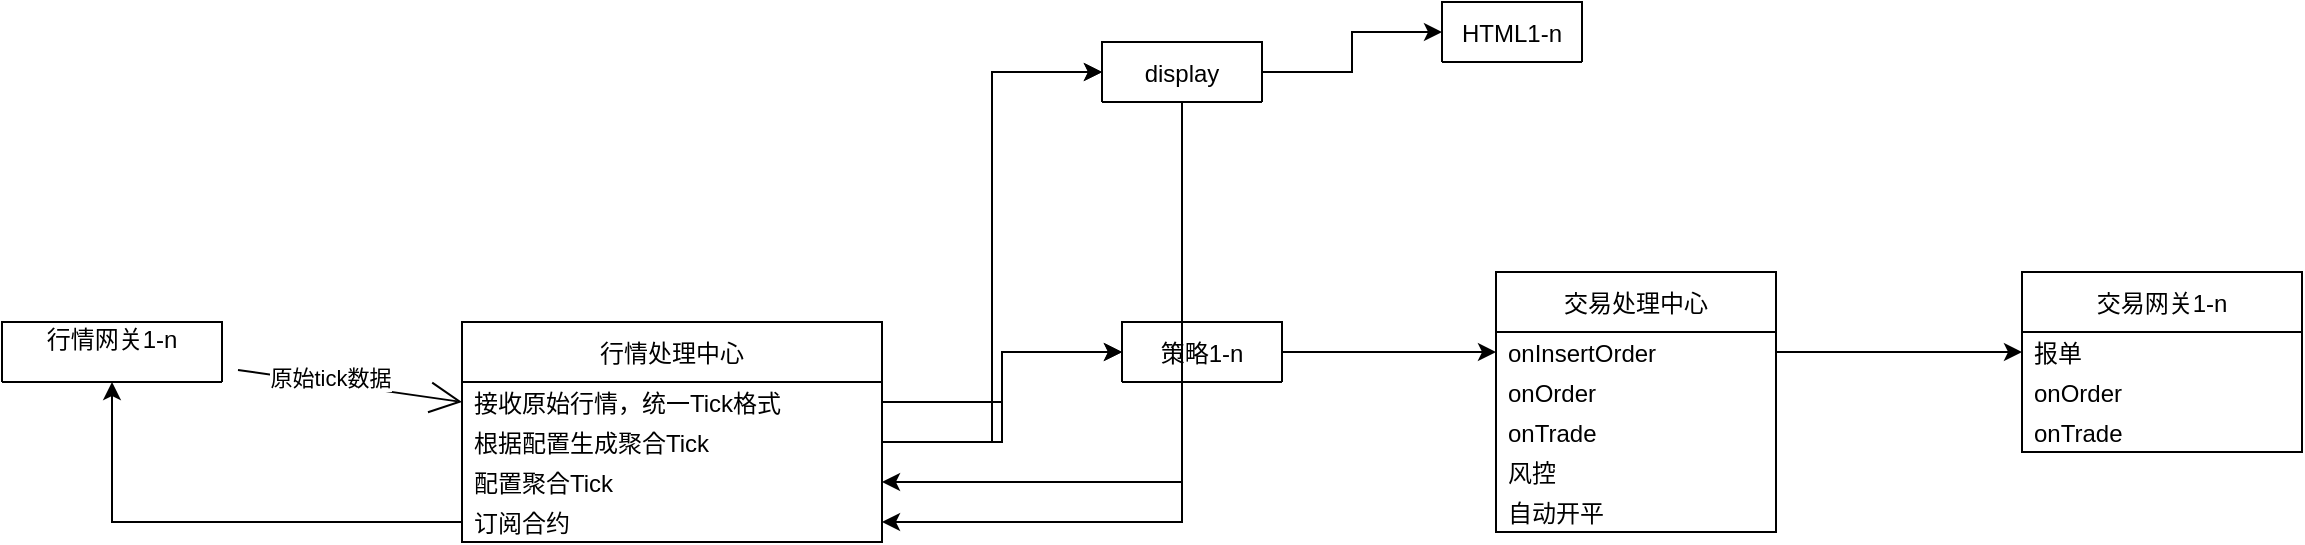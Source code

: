 <mxfile version="20.0.4" type="github">
  <diagram id="C5RBs43oDa-KdzZeNtuy" name="Page-1">
    <mxGraphModel dx="525" dy="255" grid="1" gridSize="10" guides="1" tooltips="1" connect="1" arrows="1" fold="1" page="1" pageScale="1" pageWidth="827" pageHeight="1169" math="0" shadow="0">
      <root>
        <mxCell id="WIyWlLk6GJQsqaUBKTNV-0" />
        <mxCell id="WIyWlLk6GJQsqaUBKTNV-1" parent="WIyWlLk6GJQsqaUBKTNV-0" />
        <mxCell id="gMpJyhBi3CQo7QQIgfAx-2" value="" style="edgeStyle=none;curved=1;rounded=0;orthogonalLoop=1;jettySize=auto;html=1;endArrow=open;startSize=14;endSize=14;sourcePerimeterSpacing=8;targetPerimeterSpacing=8;entryX=0;entryY=0.5;entryDx=0;entryDy=0;" parent="WIyWlLk6GJQsqaUBKTNV-1" source="A8Ga46cT87o5-AlIvQzW-38" target="gMpJyhBi3CQo7QQIgfAx-13" edge="1">
          <mxGeometry relative="1" as="geometry">
            <mxPoint x="312" y="238.898" as="targetPoint" />
            <mxPoint x="118" y="217.837" as="sourcePoint" />
          </mxGeometry>
        </mxCell>
        <mxCell id="gMpJyhBi3CQo7QQIgfAx-4" value="原始tick数据" style="edgeLabel;html=1;align=center;verticalAlign=middle;resizable=0;points=[];" parent="gMpJyhBi3CQo7QQIgfAx-2" vertex="1" connectable="0">
          <mxGeometry x="-0.176" y="3" relative="1" as="geometry">
            <mxPoint x="-1" as="offset" />
          </mxGeometry>
        </mxCell>
        <mxCell id="gMpJyhBi3CQo7QQIgfAx-12" value="行情处理中心" style="swimlane;fontStyle=0;childLayout=stackLayout;horizontal=1;startSize=30;horizontalStack=0;resizeParent=1;resizeParentMax=0;resizeLast=0;collapsible=1;marginBottom=0;hachureGap=4;" parent="WIyWlLk6GJQsqaUBKTNV-1" vertex="1">
          <mxGeometry x="310" y="170" width="210" height="110" as="geometry">
            <mxRectangle x="310" y="170" width="110" height="30" as="alternateBounds" />
          </mxGeometry>
        </mxCell>
        <mxCell id="gMpJyhBi3CQo7QQIgfAx-13" value="接收原始行情，统一Tick格式" style="text;strokeColor=none;fillColor=none;align=left;verticalAlign=middle;spacingLeft=4;spacingRight=4;overflow=hidden;points=[[0,0.5],[1,0.5]];portConstraint=eastwest;rotatable=0;hachureGap=4;" parent="gMpJyhBi3CQo7QQIgfAx-12" vertex="1">
          <mxGeometry y="30" width="210" height="20" as="geometry" />
        </mxCell>
        <mxCell id="gMpJyhBi3CQo7QQIgfAx-19" value="根据配置生成聚合Tick" style="text;strokeColor=none;fillColor=none;align=left;verticalAlign=middle;spacingLeft=4;spacingRight=4;overflow=hidden;points=[[0,0.5],[1,0.5]];portConstraint=eastwest;rotatable=0;hachureGap=4;" parent="gMpJyhBi3CQo7QQIgfAx-12" vertex="1">
          <mxGeometry y="50" width="210" height="20" as="geometry" />
        </mxCell>
        <mxCell id="gMpJyhBi3CQo7QQIgfAx-18" value="配置聚合Tick" style="text;strokeColor=none;fillColor=none;align=left;verticalAlign=middle;spacingLeft=4;spacingRight=4;overflow=hidden;points=[[0,0.5],[1,0.5]];portConstraint=eastwest;rotatable=0;hachureGap=4;" parent="gMpJyhBi3CQo7QQIgfAx-12" vertex="1">
          <mxGeometry y="70" width="210" height="20" as="geometry" />
        </mxCell>
        <mxCell id="gMpJyhBi3CQo7QQIgfAx-15" value="订阅合约" style="text;strokeColor=none;fillColor=none;align=left;verticalAlign=middle;spacingLeft=4;spacingRight=4;overflow=hidden;points=[[0,0.5],[1,0.5]];portConstraint=eastwest;rotatable=0;hachureGap=4;" parent="gMpJyhBi3CQo7QQIgfAx-12" vertex="1">
          <mxGeometry y="90" width="210" height="20" as="geometry" />
        </mxCell>
        <mxCell id="A8Ga46cT87o5-AlIvQzW-4" value="display" style="swimlane;fontStyle=0;childLayout=stackLayout;horizontal=1;startSize=30;horizontalStack=0;resizeParent=1;resizeParentMax=0;resizeLast=0;collapsible=1;marginBottom=0;" parent="WIyWlLk6GJQsqaUBKTNV-1" vertex="1" collapsed="1">
          <mxGeometry x="630" y="30" width="80" height="30" as="geometry">
            <mxRectangle x="630" y="30" width="140" height="90" as="alternateBounds" />
          </mxGeometry>
        </mxCell>
        <mxCell id="A8Ga46cT87o5-AlIvQzW-5" value="socket服务端" style="text;strokeColor=none;fillColor=none;align=left;verticalAlign=middle;spacingLeft=4;spacingRight=4;overflow=hidden;points=[[0,0.5],[1,0.5]];portConstraint=eastwest;rotatable=0;" parent="A8Ga46cT87o5-AlIvQzW-4" vertex="1">
          <mxGeometry y="30" width="140" height="20" as="geometry" />
        </mxCell>
        <mxCell id="A8Ga46cT87o5-AlIvQzW-6" value="MQ" style="text;strokeColor=none;fillColor=none;align=left;verticalAlign=middle;spacingLeft=4;spacingRight=4;overflow=hidden;points=[[0,0.5],[1,0.5]];portConstraint=eastwest;rotatable=0;" parent="A8Ga46cT87o5-AlIvQzW-4" vertex="1">
          <mxGeometry y="50" width="140" height="20" as="geometry" />
        </mxCell>
        <mxCell id="A8Ga46cT87o5-AlIvQzW-7" value="...." style="text;strokeColor=none;fillColor=none;align=left;verticalAlign=middle;spacingLeft=4;spacingRight=4;overflow=hidden;points=[[0,0.5],[1,0.5]];portConstraint=eastwest;rotatable=0;" parent="A8Ga46cT87o5-AlIvQzW-4" vertex="1">
          <mxGeometry y="70" width="140" height="20" as="geometry" />
        </mxCell>
        <mxCell id="A8Ga46cT87o5-AlIvQzW-8" style="edgeStyle=orthogonalEdgeStyle;rounded=0;orthogonalLoop=1;jettySize=auto;html=1;entryX=0;entryY=0.5;entryDx=0;entryDy=0;" parent="WIyWlLk6GJQsqaUBKTNV-1" source="gMpJyhBi3CQo7QQIgfAx-13" target="A8Ga46cT87o5-AlIvQzW-5" edge="1">
          <mxGeometry relative="1" as="geometry" />
        </mxCell>
        <mxCell id="A8Ga46cT87o5-AlIvQzW-9" style="edgeStyle=orthogonalEdgeStyle;rounded=0;orthogonalLoop=1;jettySize=auto;html=1;entryX=0;entryY=0.5;entryDx=0;entryDy=0;" parent="WIyWlLk6GJQsqaUBKTNV-1" source="gMpJyhBi3CQo7QQIgfAx-19" target="A8Ga46cT87o5-AlIvQzW-5" edge="1">
          <mxGeometry relative="1" as="geometry" />
        </mxCell>
        <mxCell id="A8Ga46cT87o5-AlIvQzW-14" style="edgeStyle=orthogonalEdgeStyle;rounded=0;orthogonalLoop=1;jettySize=auto;html=1;" parent="WIyWlLk6GJQsqaUBKTNV-1" source="A8Ga46cT87o5-AlIvQzW-5" target="gMpJyhBi3CQo7QQIgfAx-15" edge="1">
          <mxGeometry relative="1" as="geometry" />
        </mxCell>
        <mxCell id="A8Ga46cT87o5-AlIvQzW-32" style="edgeStyle=orthogonalEdgeStyle;rounded=0;orthogonalLoop=1;jettySize=auto;html=1;entryX=0;entryY=0.5;entryDx=0;entryDy=0;" parent="WIyWlLk6GJQsqaUBKTNV-1" source="A8Ga46cT87o5-AlIvQzW-17" target="A8Ga46cT87o5-AlIvQzW-29" edge="1">
          <mxGeometry relative="1" as="geometry" />
        </mxCell>
        <mxCell id="A8Ga46cT87o5-AlIvQzW-17" value="策略1-n" style="swimlane;fontStyle=0;childLayout=stackLayout;horizontal=1;startSize=30;horizontalStack=0;resizeParent=1;resizeParentMax=0;resizeLast=0;collapsible=1;marginBottom=0;" parent="WIyWlLk6GJQsqaUBKTNV-1" vertex="1" collapsed="1">
          <mxGeometry x="640" y="170" width="80" height="30" as="geometry">
            <mxRectangle x="640" y="170" width="140" height="120" as="alternateBounds" />
          </mxGeometry>
        </mxCell>
        <mxCell id="A8Ga46cT87o5-AlIvQzW-18" value="onTick" style="text;strokeColor=none;fillColor=none;align=left;verticalAlign=middle;spacingLeft=4;spacingRight=4;overflow=hidden;points=[[0,0.5],[1,0.5]];portConstraint=eastwest;rotatable=0;" parent="A8Ga46cT87o5-AlIvQzW-17" vertex="1">
          <mxGeometry y="30" width="140" height="30" as="geometry" />
        </mxCell>
        <mxCell id="A8Ga46cT87o5-AlIvQzW-19" value="onOrder" style="text;strokeColor=none;fillColor=none;align=left;verticalAlign=middle;spacingLeft=4;spacingRight=4;overflow=hidden;points=[[0,0.5],[1,0.5]];portConstraint=eastwest;rotatable=0;" parent="A8Ga46cT87o5-AlIvQzW-17" vertex="1">
          <mxGeometry y="60" width="140" height="30" as="geometry" />
        </mxCell>
        <mxCell id="A8Ga46cT87o5-AlIvQzW-20" value="onTrade" style="text;strokeColor=none;fillColor=none;align=left;verticalAlign=middle;spacingLeft=4;spacingRight=4;overflow=hidden;points=[[0,0.5],[1,0.5]];portConstraint=eastwest;rotatable=0;" parent="A8Ga46cT87o5-AlIvQzW-17" vertex="1">
          <mxGeometry y="90" width="140" height="30" as="geometry" />
        </mxCell>
        <mxCell id="A8Ga46cT87o5-AlIvQzW-25" style="edgeStyle=orthogonalEdgeStyle;rounded=0;orthogonalLoop=1;jettySize=auto;html=1;entryX=0;entryY=0.5;entryDx=0;entryDy=0;" parent="WIyWlLk6GJQsqaUBKTNV-1" source="gMpJyhBi3CQo7QQIgfAx-13" target="A8Ga46cT87o5-AlIvQzW-18" edge="1">
          <mxGeometry relative="1" as="geometry" />
        </mxCell>
        <mxCell id="A8Ga46cT87o5-AlIvQzW-26" style="edgeStyle=orthogonalEdgeStyle;rounded=0;orthogonalLoop=1;jettySize=auto;html=1;entryX=0;entryY=0.5;entryDx=0;entryDy=0;" parent="WIyWlLk6GJQsqaUBKTNV-1" source="gMpJyhBi3CQo7QQIgfAx-19" target="A8Ga46cT87o5-AlIvQzW-18" edge="1">
          <mxGeometry relative="1" as="geometry" />
        </mxCell>
        <mxCell id="A8Ga46cT87o5-AlIvQzW-28" value="交易处理中心" style="swimlane;fontStyle=0;childLayout=stackLayout;horizontal=1;startSize=30;horizontalStack=0;resizeParent=1;resizeParentMax=0;resizeLast=0;collapsible=1;marginBottom=0;" parent="WIyWlLk6GJQsqaUBKTNV-1" vertex="1">
          <mxGeometry x="827" y="145" width="140" height="130" as="geometry" />
        </mxCell>
        <mxCell id="A8Ga46cT87o5-AlIvQzW-29" value="onInsertOrder" style="text;strokeColor=none;fillColor=none;align=left;verticalAlign=middle;spacingLeft=4;spacingRight=4;overflow=hidden;points=[[0,0.5],[1,0.5]];portConstraint=eastwest;rotatable=0;" parent="A8Ga46cT87o5-AlIvQzW-28" vertex="1">
          <mxGeometry y="30" width="140" height="20" as="geometry" />
        </mxCell>
        <mxCell id="A8Ga46cT87o5-AlIvQzW-30" value="onOrder" style="text;strokeColor=none;fillColor=none;align=left;verticalAlign=middle;spacingLeft=4;spacingRight=4;overflow=hidden;points=[[0,0.5],[1,0.5]];portConstraint=eastwest;rotatable=0;" parent="A8Ga46cT87o5-AlIvQzW-28" vertex="1">
          <mxGeometry y="50" width="140" height="20" as="geometry" />
        </mxCell>
        <mxCell id="shG9WmkTXEVhyBwlQCC--0" value="onTrade" style="text;strokeColor=none;fillColor=none;align=left;verticalAlign=middle;spacingLeft=4;spacingRight=4;overflow=hidden;points=[[0,0.5],[1,0.5]];portConstraint=eastwest;rotatable=0;" vertex="1" parent="A8Ga46cT87o5-AlIvQzW-28">
          <mxGeometry y="70" width="140" height="20" as="geometry" />
        </mxCell>
        <mxCell id="shG9WmkTXEVhyBwlQCC--1" value="风控" style="text;strokeColor=none;fillColor=none;align=left;verticalAlign=middle;spacingLeft=4;spacingRight=4;overflow=hidden;points=[[0,0.5],[1,0.5]];portConstraint=eastwest;rotatable=0;" vertex="1" parent="A8Ga46cT87o5-AlIvQzW-28">
          <mxGeometry y="90" width="140" height="20" as="geometry" />
        </mxCell>
        <mxCell id="A8Ga46cT87o5-AlIvQzW-31" value="自动开平" style="text;strokeColor=none;fillColor=none;align=left;verticalAlign=middle;spacingLeft=4;spacingRight=4;overflow=hidden;points=[[0,0.5],[1,0.5]];portConstraint=eastwest;rotatable=0;" parent="A8Ga46cT87o5-AlIvQzW-28" vertex="1">
          <mxGeometry y="110" width="140" height="20" as="geometry" />
        </mxCell>
        <mxCell id="A8Ga46cT87o5-AlIvQzW-33" value="交易网关1-n" style="swimlane;fontStyle=0;childLayout=stackLayout;horizontal=1;startSize=30;horizontalStack=0;resizeParent=1;resizeParentMax=0;resizeLast=0;collapsible=1;marginBottom=0;" parent="WIyWlLk6GJQsqaUBKTNV-1" vertex="1">
          <mxGeometry x="1090" y="145" width="140" height="90" as="geometry" />
        </mxCell>
        <mxCell id="A8Ga46cT87o5-AlIvQzW-34" value="报单" style="text;strokeColor=none;fillColor=none;align=left;verticalAlign=middle;spacingLeft=4;spacingRight=4;overflow=hidden;points=[[0,0.5],[1,0.5]];portConstraint=eastwest;rotatable=0;" parent="A8Ga46cT87o5-AlIvQzW-33" vertex="1">
          <mxGeometry y="30" width="140" height="20" as="geometry" />
        </mxCell>
        <mxCell id="A8Ga46cT87o5-AlIvQzW-35" value="onOrder" style="text;strokeColor=none;fillColor=none;align=left;verticalAlign=middle;spacingLeft=4;spacingRight=4;overflow=hidden;points=[[0,0.5],[1,0.5]];portConstraint=eastwest;rotatable=0;" parent="A8Ga46cT87o5-AlIvQzW-33" vertex="1">
          <mxGeometry y="50" width="140" height="20" as="geometry" />
        </mxCell>
        <mxCell id="A8Ga46cT87o5-AlIvQzW-36" value="onTrade" style="text;strokeColor=none;fillColor=none;align=left;verticalAlign=middle;spacingLeft=4;spacingRight=4;overflow=hidden;points=[[0,0.5],[1,0.5]];portConstraint=eastwest;rotatable=0;" parent="A8Ga46cT87o5-AlIvQzW-33" vertex="1">
          <mxGeometry y="70" width="140" height="20" as="geometry" />
        </mxCell>
        <mxCell id="A8Ga46cT87o5-AlIvQzW-37" value="行情网关1-n&#xa;" style="swimlane;fontStyle=0;childLayout=stackLayout;horizontal=1;startSize=30;horizontalStack=0;resizeParent=1;resizeParentMax=0;resizeLast=0;collapsible=1;marginBottom=0;" parent="WIyWlLk6GJQsqaUBKTNV-1" vertex="1" collapsed="1">
          <mxGeometry x="80" y="170" width="110" height="30" as="geometry">
            <mxRectangle x="80" y="170" width="140" height="120" as="alternateBounds" />
          </mxGeometry>
        </mxCell>
        <mxCell id="A8Ga46cT87o5-AlIvQzW-38" value="深度行情回调" style="text;strokeColor=none;fillColor=none;align=left;verticalAlign=middle;spacingLeft=4;spacingRight=4;overflow=hidden;points=[[0,0.5],[1,0.5]];portConstraint=eastwest;rotatable=0;" parent="A8Ga46cT87o5-AlIvQzW-37" vertex="1">
          <mxGeometry y="30" width="140" height="30" as="geometry" />
        </mxCell>
        <mxCell id="A8Ga46cT87o5-AlIvQzW-39" value="订阅合约" style="text;strokeColor=none;fillColor=none;align=left;verticalAlign=middle;spacingLeft=4;spacingRight=4;overflow=hidden;points=[[0,0.5],[1,0.5]];portConstraint=eastwest;rotatable=0;" parent="A8Ga46cT87o5-AlIvQzW-37" vertex="1">
          <mxGeometry y="60" width="140" height="30" as="geometry" />
        </mxCell>
        <mxCell id="A8Ga46cT87o5-AlIvQzW-40" value="..." style="text;strokeColor=none;fillColor=none;align=left;verticalAlign=middle;spacingLeft=4;spacingRight=4;overflow=hidden;points=[[0,0.5],[1,0.5]];portConstraint=eastwest;rotatable=0;" parent="A8Ga46cT87o5-AlIvQzW-37" vertex="1">
          <mxGeometry y="90" width="140" height="30" as="geometry" />
        </mxCell>
        <mxCell id="A8Ga46cT87o5-AlIvQzW-41" style="edgeStyle=orthogonalEdgeStyle;rounded=0;orthogonalLoop=1;jettySize=auto;html=1;" parent="WIyWlLk6GJQsqaUBKTNV-1" source="gMpJyhBi3CQo7QQIgfAx-15" target="A8Ga46cT87o5-AlIvQzW-39" edge="1">
          <mxGeometry relative="1" as="geometry" />
        </mxCell>
        <mxCell id="A8Ga46cT87o5-AlIvQzW-42" value="HTML1-n" style="swimlane;fontStyle=0;childLayout=stackLayout;horizontal=1;startSize=30;horizontalStack=0;resizeParent=1;resizeParentMax=0;resizeLast=0;collapsible=1;marginBottom=0;" parent="WIyWlLk6GJQsqaUBKTNV-1" vertex="1" collapsed="1">
          <mxGeometry x="800" y="10" width="70" height="30" as="geometry">
            <mxRectangle x="800" y="10" width="140" height="90" as="alternateBounds" />
          </mxGeometry>
        </mxCell>
        <mxCell id="A8Ga46cT87o5-AlIvQzW-43" value="行情列表" style="text;strokeColor=none;fillColor=none;align=left;verticalAlign=middle;spacingLeft=4;spacingRight=4;overflow=hidden;points=[[0,0.5],[1,0.5]];portConstraint=eastwest;rotatable=0;" parent="A8Ga46cT87o5-AlIvQzW-42" vertex="1">
          <mxGeometry y="30" width="140" height="20" as="geometry" />
        </mxCell>
        <mxCell id="A8Ga46cT87o5-AlIvQzW-44" value="策略列表" style="text;strokeColor=none;fillColor=none;align=left;verticalAlign=middle;spacingLeft=4;spacingRight=4;overflow=hidden;points=[[0,0.5],[1,0.5]];portConstraint=eastwest;rotatable=0;" parent="A8Ga46cT87o5-AlIvQzW-42" vertex="1">
          <mxGeometry y="50" width="140" height="20" as="geometry" />
        </mxCell>
        <mxCell id="A8Ga46cT87o5-AlIvQzW-45" value="日志" style="text;strokeColor=none;fillColor=none;align=left;verticalAlign=middle;spacingLeft=4;spacingRight=4;overflow=hidden;points=[[0,0.5],[1,0.5]];portConstraint=eastwest;rotatable=0;" parent="A8Ga46cT87o5-AlIvQzW-42" vertex="1">
          <mxGeometry y="70" width="140" height="20" as="geometry" />
        </mxCell>
        <mxCell id="A8Ga46cT87o5-AlIvQzW-46" style="edgeStyle=orthogonalEdgeStyle;rounded=0;orthogonalLoop=1;jettySize=auto;html=1;entryX=0;entryY=0.5;entryDx=0;entryDy=0;" parent="WIyWlLk6GJQsqaUBKTNV-1" source="A8Ga46cT87o5-AlIvQzW-5" target="A8Ga46cT87o5-AlIvQzW-43" edge="1">
          <mxGeometry relative="1" as="geometry" />
        </mxCell>
        <mxCell id="A8Ga46cT87o5-AlIvQzW-47" style="edgeStyle=orthogonalEdgeStyle;rounded=0;orthogonalLoop=1;jettySize=auto;html=1;" parent="WIyWlLk6GJQsqaUBKTNV-1" source="A8Ga46cT87o5-AlIvQzW-5" target="gMpJyhBi3CQo7QQIgfAx-18" edge="1">
          <mxGeometry relative="1" as="geometry" />
        </mxCell>
        <mxCell id="A8Ga46cT87o5-AlIvQzW-48" style="edgeStyle=orthogonalEdgeStyle;rounded=0;orthogonalLoop=1;jettySize=auto;html=1;entryX=0;entryY=0.5;entryDx=0;entryDy=0;" parent="WIyWlLk6GJQsqaUBKTNV-1" source="A8Ga46cT87o5-AlIvQzW-29" target="A8Ga46cT87o5-AlIvQzW-34" edge="1">
          <mxGeometry relative="1" as="geometry">
            <mxPoint x="1010" y="185" as="targetPoint" />
          </mxGeometry>
        </mxCell>
      </root>
    </mxGraphModel>
  </diagram>
</mxfile>
